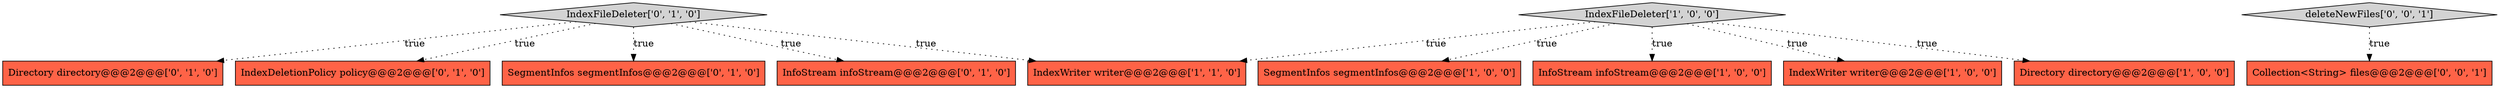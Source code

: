 digraph {
4 [style = filled, label = "IndexFileDeleter['1', '0', '0']", fillcolor = lightgray, shape = diamond image = "AAA0AAABBB1BBB"];
8 [style = filled, label = "SegmentInfos segmentInfos@@@2@@@['0', '1', '0']", fillcolor = tomato, shape = box image = "AAA0AAABBB2BBB"];
1 [style = filled, label = "SegmentInfos segmentInfos@@@2@@@['1', '0', '0']", fillcolor = tomato, shape = box image = "AAA0AAABBB1BBB"];
5 [style = filled, label = "IndexWriter writer@@@2@@@['1', '1', '0']", fillcolor = tomato, shape = box image = "AAA0AAABBB1BBB"];
2 [style = filled, label = "InfoStream infoStream@@@2@@@['1', '0', '0']", fillcolor = tomato, shape = box image = "AAA0AAABBB1BBB"];
9 [style = filled, label = "IndexFileDeleter['0', '1', '0']", fillcolor = lightgray, shape = diamond image = "AAA0AAABBB2BBB"];
7 [style = filled, label = "InfoStream infoStream@@@2@@@['0', '1', '0']", fillcolor = tomato, shape = box image = "AAA0AAABBB2BBB"];
10 [style = filled, label = "Directory directory@@@2@@@['0', '1', '0']", fillcolor = tomato, shape = box image = "AAA0AAABBB2BBB"];
6 [style = filled, label = "IndexDeletionPolicy policy@@@2@@@['0', '1', '0']", fillcolor = tomato, shape = box image = "AAA0AAABBB2BBB"];
11 [style = filled, label = "Collection<String> files@@@2@@@['0', '0', '1']", fillcolor = tomato, shape = box image = "AAA0AAABBB3BBB"];
12 [style = filled, label = "deleteNewFiles['0', '0', '1']", fillcolor = lightgray, shape = diamond image = "AAA0AAABBB3BBB"];
0 [style = filled, label = "IndexWriter writer@@@2@@@['1', '0', '0']", fillcolor = tomato, shape = box image = "AAA0AAABBB1BBB"];
3 [style = filled, label = "Directory directory@@@2@@@['1', '0', '0']", fillcolor = tomato, shape = box image = "AAA0AAABBB1BBB"];
4->5 [style = dotted, label="true"];
12->11 [style = dotted, label="true"];
9->8 [style = dotted, label="true"];
4->1 [style = dotted, label="true"];
4->3 [style = dotted, label="true"];
4->0 [style = dotted, label="true"];
9->5 [style = dotted, label="true"];
9->6 [style = dotted, label="true"];
9->10 [style = dotted, label="true"];
4->2 [style = dotted, label="true"];
9->7 [style = dotted, label="true"];
}
